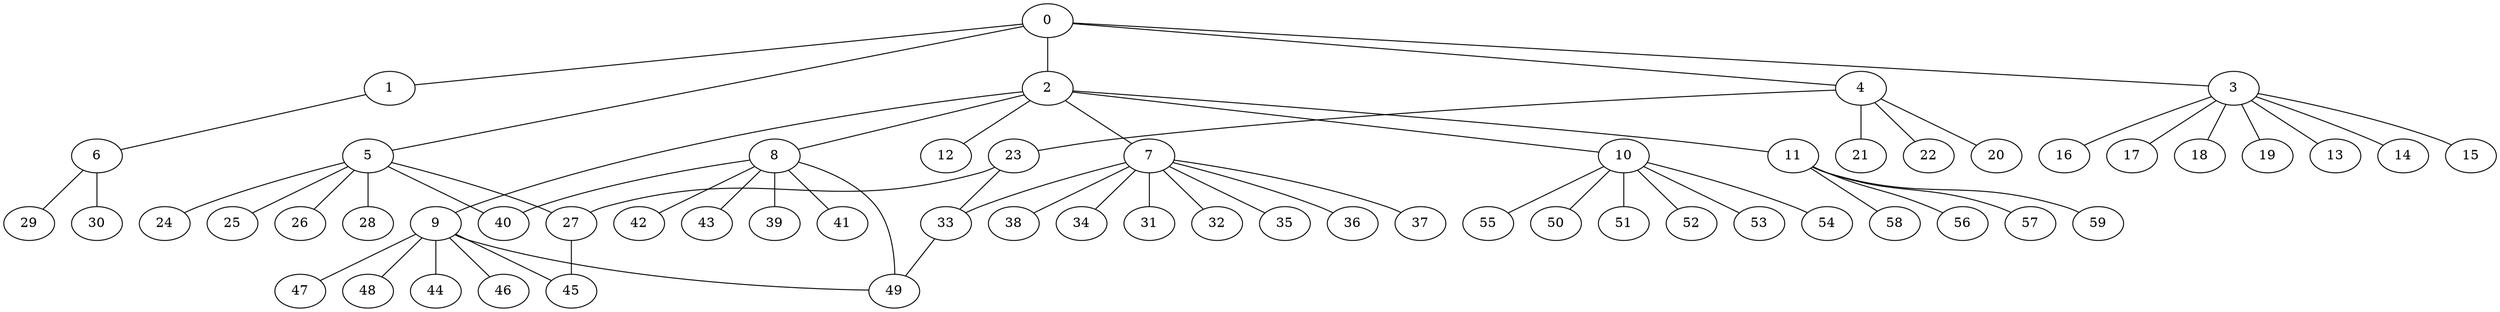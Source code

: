
graph graphname {
    0 -- 1
0 -- 2
0 -- 3
0 -- 4
0 -- 5
1 -- 6
2 -- 7
2 -- 8
2 -- 9
2 -- 10
2 -- 11
2 -- 12
3 -- 13
3 -- 14
3 -- 15
3 -- 16
3 -- 17
3 -- 18
3 -- 19
4 -- 20
4 -- 21
4 -- 22
4 -- 23
5 -- 24
5 -- 25
5 -- 26
5 -- 27
5 -- 28
5 -- 40
6 -- 29
6 -- 30
7 -- 32
7 -- 33
7 -- 35
7 -- 36
7 -- 37
7 -- 38
7 -- 34
7 -- 31
8 -- 39
8 -- 40
8 -- 41
8 -- 42
8 -- 43
8 -- 49
9 -- 44
9 -- 45
9 -- 46
9 -- 47
9 -- 48
9 -- 49
10 -- 50
10 -- 51
10 -- 52
10 -- 53
10 -- 54
10 -- 55
11 -- 56
11 -- 57
11 -- 59
11 -- 58
23 -- 33
23 -- 27
27 -- 45
33 -- 49

}
